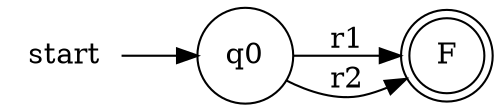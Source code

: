 digraph G{
    rankdir=LR
    start[shape=plaintext]
    q0[shape=circle]
    F[shape=doublecircle]
    start->q0
    q0->F[label=r1]
    q0->F[label=r2]
}